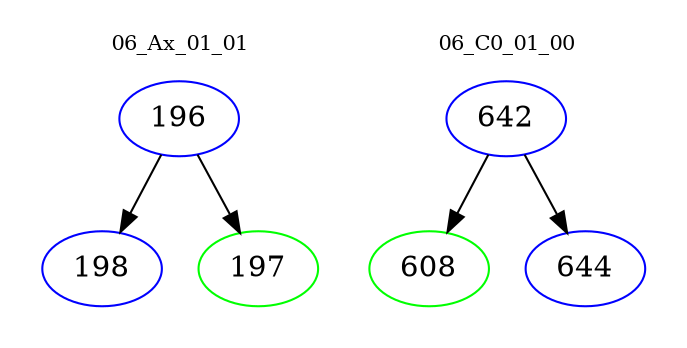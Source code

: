 digraph{
subgraph cluster_0 {
color = white
label = "06_Ax_01_01";
fontsize=10;
T0_196 [label="196", color="blue"]
T0_196 -> T0_198 [color="black"]
T0_198 [label="198", color="blue"]
T0_196 -> T0_197 [color="black"]
T0_197 [label="197", color="green"]
}
subgraph cluster_1 {
color = white
label = "06_C0_01_00";
fontsize=10;
T1_642 [label="642", color="blue"]
T1_642 -> T1_608 [color="black"]
T1_608 [label="608", color="green"]
T1_642 -> T1_644 [color="black"]
T1_644 [label="644", color="blue"]
}
}
